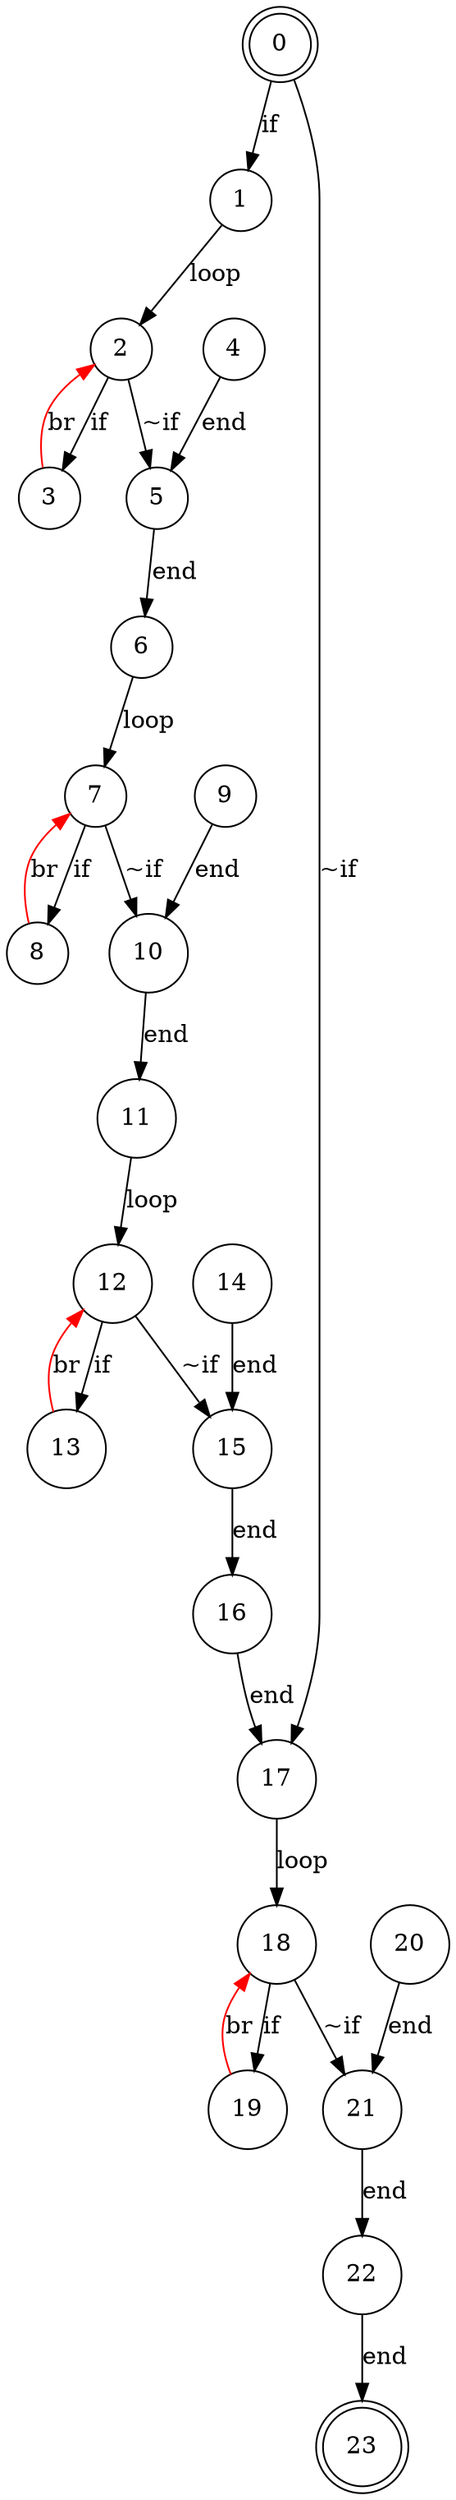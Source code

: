digraph finite_state_machine {
    node [shape = doublecircle]; 0 23;
    node [shape = circle];
    0 -> 1[label = "if"];
    0 -> 17[label = "~if"];
    1 -> 2[label = "loop"];
    2 -> 3[label = "if"];
    2 -> 5[label = "~if"];
    3 -> 2[color="red" label = "br"];
    4 -> 5[label = "end"];
    5 -> 6[label = "end"];
    6 -> 7[label = "loop"];
    7 -> 8[label = "if"];
    7 -> 10[label = "~if"];
    8 -> 7[color="red" label = "br"];
    9 -> 10[label = "end"];
    10 -> 11[label = "end"];
    11 -> 12[label = "loop"];
    12 -> 13[label = "if"];
    12 -> 15[label = "~if"];
    13 -> 12[color="red" label = "br"];
    14 -> 15[label = "end"];
    15 -> 16[label = "end"];
    16 -> 17[label = "end"];
    17 -> 18[label = "loop"];
    18 -> 19[label = "if"];
    18 -> 21[label = "~if"];
    19 -> 18[color="red" label = "br"];
    20 -> 21[label = "end"];
    21 -> 22[label = "end"];
    22 -> 23[label = "end"];
}
